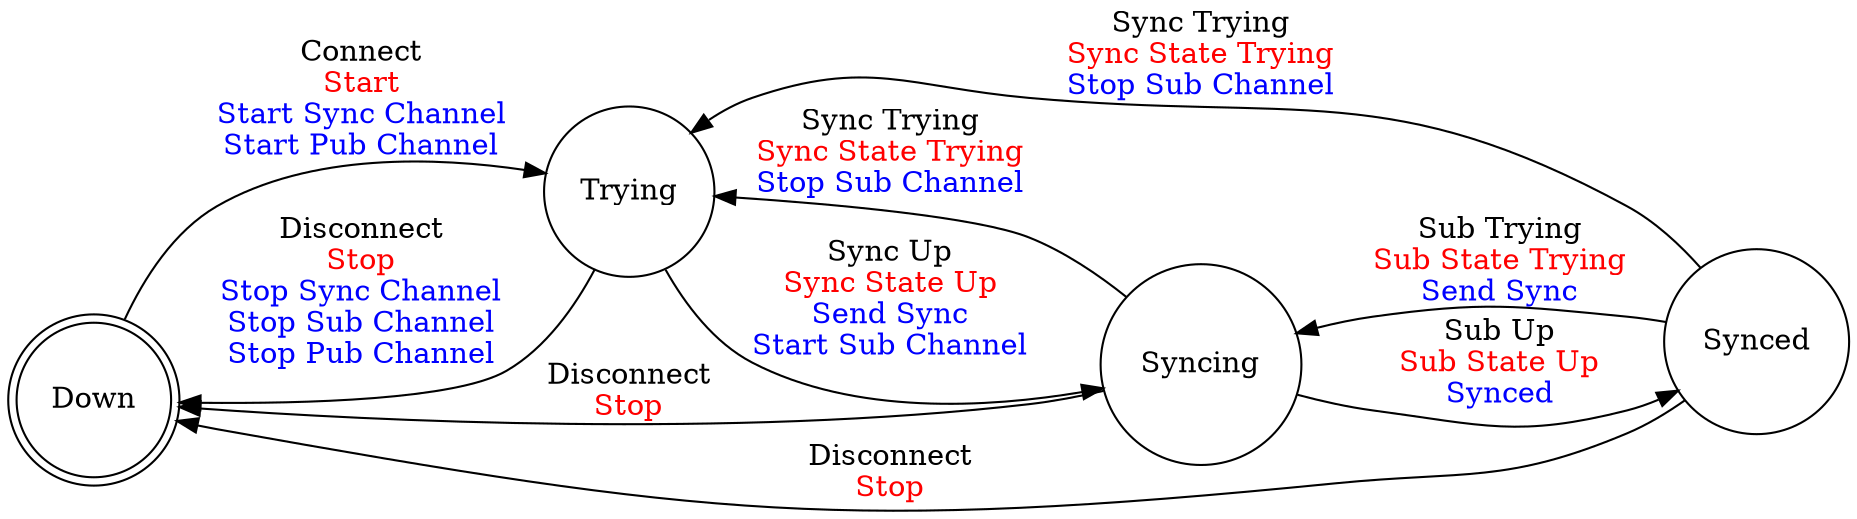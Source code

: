 digraph sync_client {
    rankdir = LR;
    size = 20;
    overlap = false;
    splines = true;
    bgcolor=transparent;
    // concentrate = true;
    node [shape = doublecircle]; Down;
    node [shape = circle];
       Down -> Trying [label = <Connect<br></br><Font Color="Red">Start<Br></Br></Font><Font Color="Blue">Start Sync Channel<Br></Br>Start Pub Channel<Br></Br></Font>>;
                                 labeltooltip = "Tooltip" ];
       Trying -> Syncing [label = <Sync Up<br></br><Font Color="Red">Sync State Up<Br></Br></Font><Font Color="Blue">Send Sync<Br></Br>Start Sub Channel<Br></Br></Font>>;
                                 labeltooltip = "Tooltip" ];
       Trying -> Down [label = <Disconnect<br></br><Font Color="Red">Stop<Br></Br></Font><Font Color="Blue">Stop Sync Channel<Br></Br>Stop Sub Channel<Br></Br>Stop Pub Channel<Br></Br></Font>>;
                                 labeltooltip = "Tooltip" ];
       Syncing -> Trying [label = <Sync Trying<br></br><Font Color="Red">Sync State Trying<Br></Br></Font><Font Color="Blue">Stop Sub Channel<Br></Br></Font>>;
                                 labeltooltip = "Tooltip" ];
       Syncing -> Synced [label = <Sub Up<br></br><Font Color="Red">Sub State Up<Br></Br></Font><Font Color="Blue">Synced<Br></Br></Font>>;
                                 labeltooltip = "Tooltip" ];
       Syncing -> Down [label = <Disconnect<br></br><Font Color="Red">Stop<Br></Br></Font>>;
                                 labeltooltip = "Tooltip" ];
       Synced -> Syncing [label = <Sub Trying<br></br><Font Color="Red">Sub State Trying<Br></Br></Font><Font Color="Blue">Send Sync<Br></Br></Font>>;
                                 labeltooltip = "Tooltip" ];
       Synced -> Trying [label = <Sync Trying<br></br><Font Color="Red">Sync State Trying<Br></Br></Font><Font Color="Blue">Stop Sub Channel<Br></Br></Font>>;
                                 labeltooltip = "Tooltip" ];
       Synced -> Down [label = <Disconnect<br></br><Font Color="Red">Stop<Br></Br></Font>>;
                                 labeltooltip = "Tooltip" ];
}
